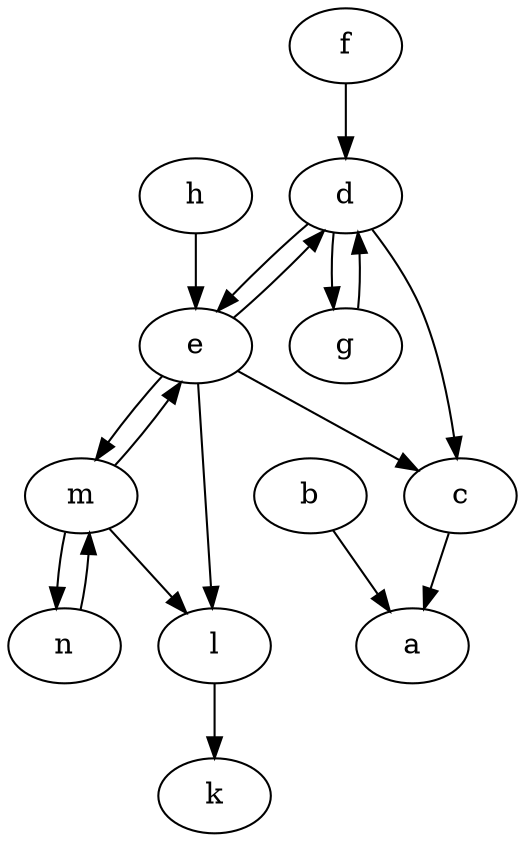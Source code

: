 strict digraph "" {
	b -> a	[dir=forward];
	c -> a	[dir=forward];
	l -> k	[dir=forward];
	d -> c	[dir=forward];
	d -> e	[dir=forward];
	d -> g	[dir=forward];
	e -> c	[dir=forward];
	e -> l	[dir=forward];
	e -> d	[dir=forward];
	e -> m	[dir=forward];
	g -> d	[dir=forward];
	m -> l	[dir=forward];
	m -> e	[dir=forward];
	m -> n	[dir=forward];
	n -> m	[dir=forward];
	f -> d	[dir=forward];
	h -> e	[dir=forward];
}
